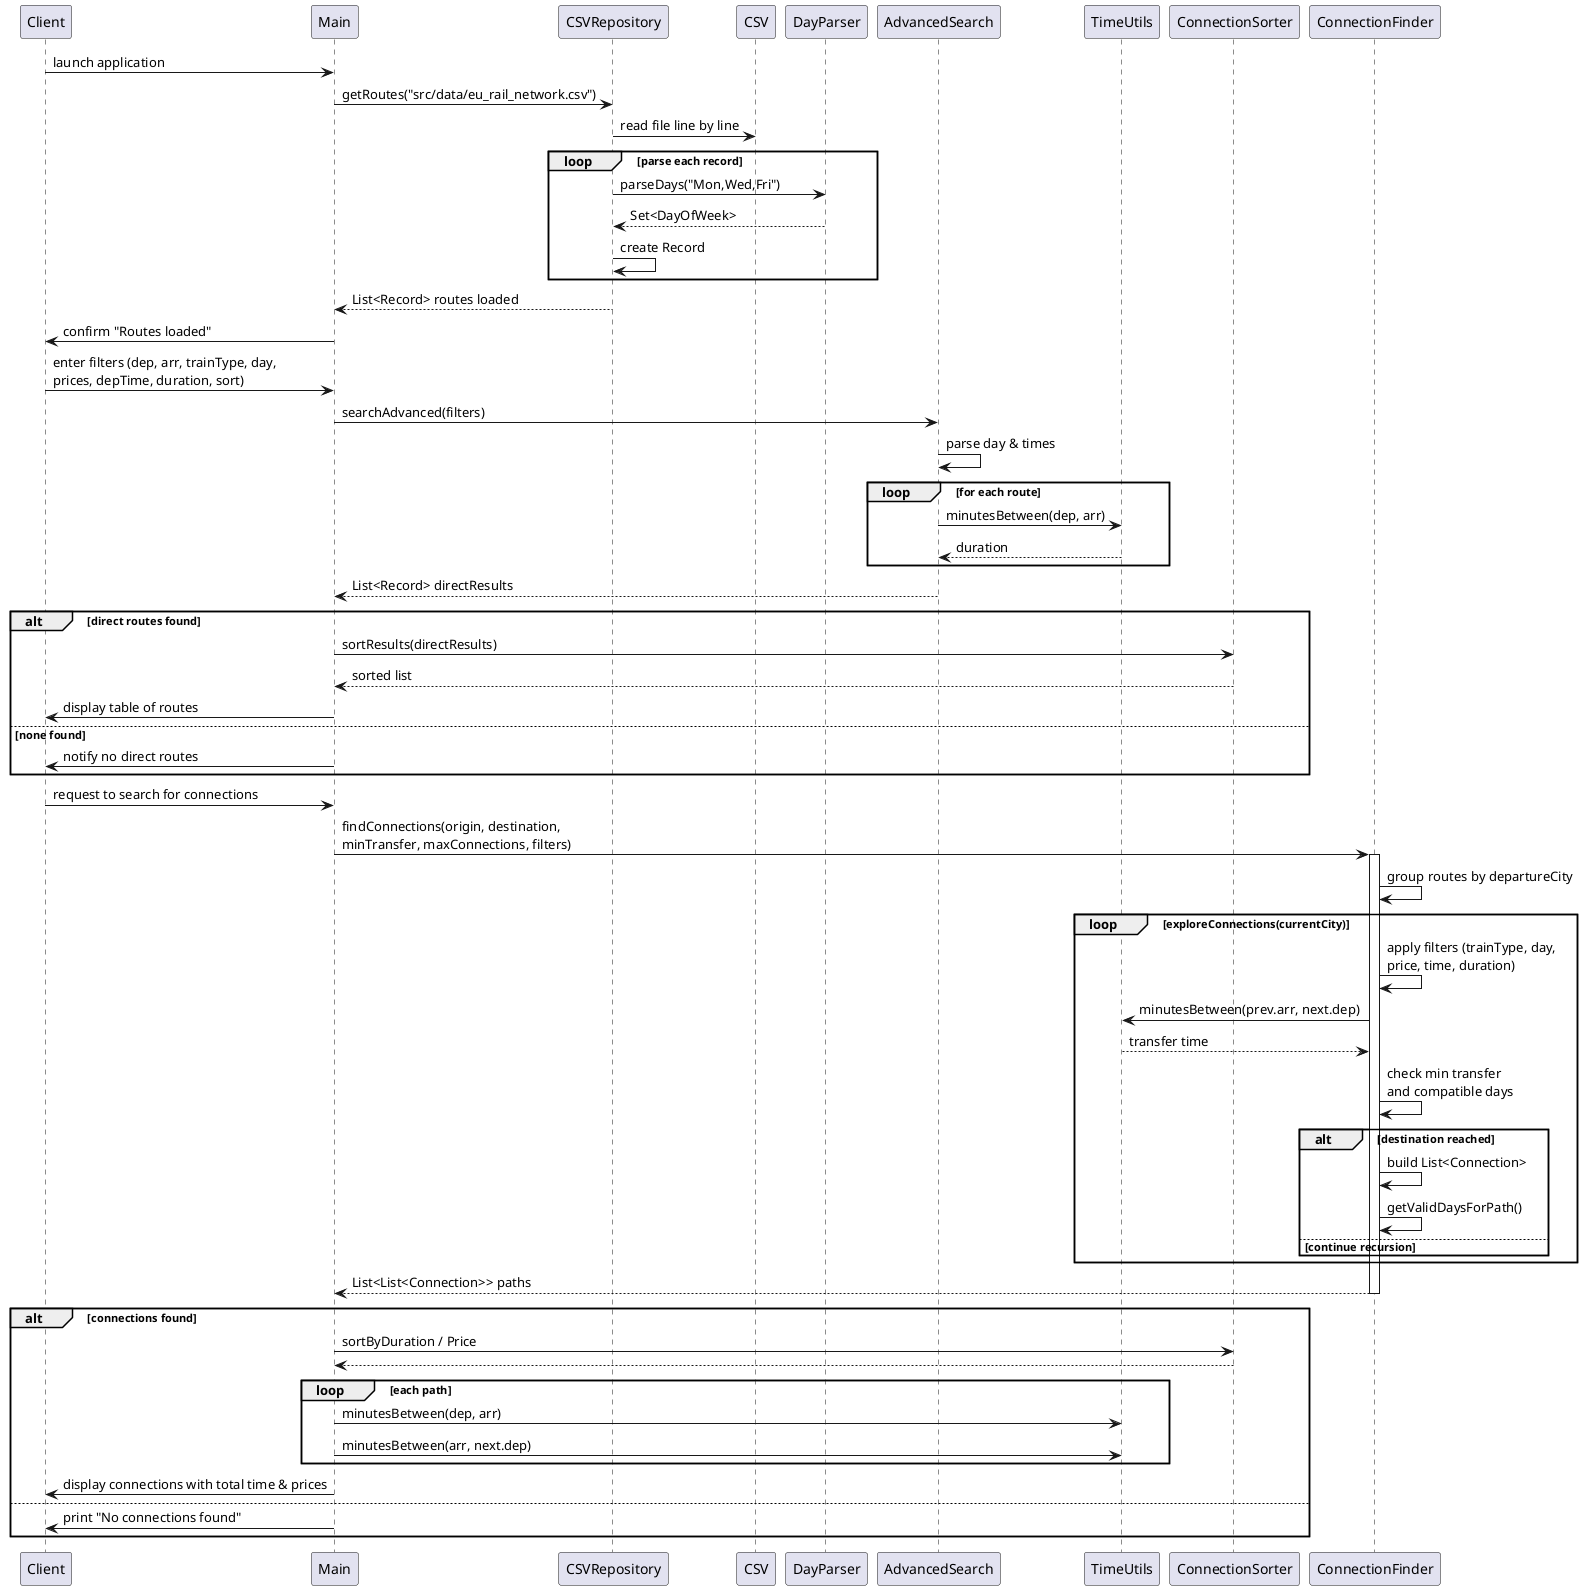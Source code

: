@startuml

Client -> Main : launch application
Main -> CSVRepository : getRoutes("src/data/eu_rail_network.csv")
CSVRepository -> CSV : read file line by line
loop parse each record
  CSVRepository -> DayParser : parseDays("Mon,Wed,Fri")
  DayParser --> CSVRepository : Set<DayOfWeek>
  CSVRepository -> CSVRepository : create Record
end
CSVRepository --> Main : List<Record> routes loaded
Main -> Client : confirm "Routes loaded"

Client -> Main : enter filters (dep, arr, trainType, day,\nprices, depTime, duration, sort)
Main -> AdvancedSearch : searchAdvanced(filters)
AdvancedSearch -> AdvancedSearch : parse day & times
loop for each route
  AdvancedSearch -> TimeUtils : minutesBetween(dep, arr)
  TimeUtils --> AdvancedSearch : duration
end
AdvancedSearch --> Main : List<Record> directResults

alt direct routes found
  Main -> ConnectionSorter : sortResults(directResults)
  ConnectionSorter --> Main : sorted list
  Main -> Client : display table of routes
else none found
  Main -> Client : notify no direct routes
end

Client -> Main : request to search for connections
Main -> ConnectionFinder : findConnections(origin, destination,\nminTransfer, maxConnections, filters)
activate ConnectionFinder
ConnectionFinder -> ConnectionFinder : group routes by departureCity

loop exploreConnections(currentCity)
  ConnectionFinder -> ConnectionFinder : apply filters (trainType, day,\nprice, time, duration)
  ConnectionFinder -> TimeUtils : minutesBetween(prev.arr, next.dep)
  TimeUtils --> ConnectionFinder : transfer time
  ConnectionFinder -> ConnectionFinder : check min transfer\nand compatible days
  alt destination reached
    ConnectionFinder -> ConnectionFinder : build List<Connection>
    ConnectionFinder -> ConnectionFinder : getValidDaysForPath()
  else continue recursion
  end
end
ConnectionFinder --> Main : List<List<Connection>> paths
deactivate ConnectionFinder

alt connections found
  Main -> ConnectionSorter : sortByDuration / Price
  ConnectionSorter --> Main
  loop each path
    Main -> TimeUtils : minutesBetween(dep, arr)
    Main -> TimeUtils : minutesBetween(arr, next.dep)
  end
  Main -> Client : display connections with total time & prices
else
  Main -> Client : print "No connections found"
end

@enduml
